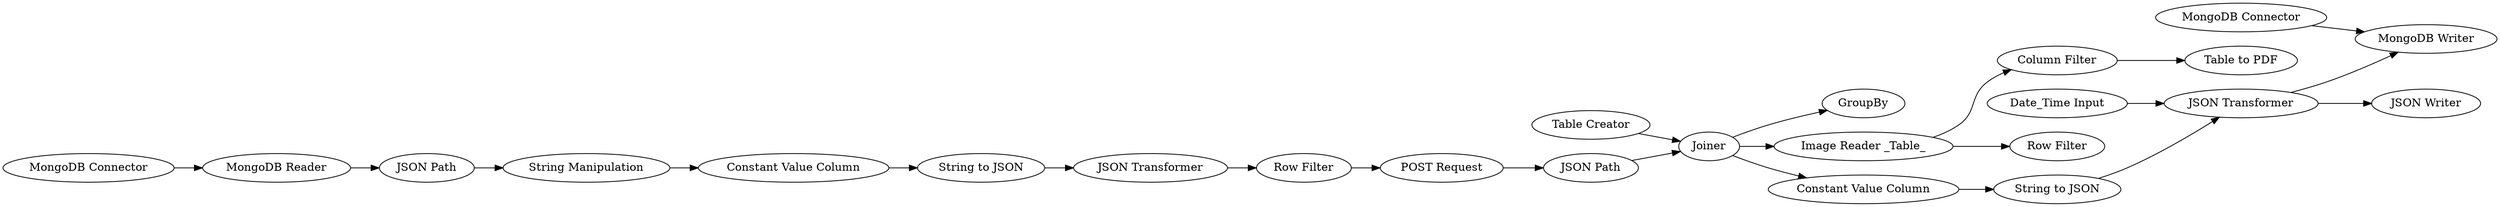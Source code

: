 digraph {
	"9186019637308073773_293" [label=GroupBy]
	"9186019637308073773_277" [label="Column Filter"]
	"9186019637308073773_271" [label="JSON Transformer"]
	"9186019637308073773_282" [label="MongoDB Writer"]
	"9186019637308073773_290" [label="Date_Time Input"]
	"9186019637308073773_273" [label="Row Filter"]
	"9186019637308073773_270" [label="Constant Value Column"]
	"9186019637308073773_291" [label="Table Creator"]
	"9186019637308073773_292" [label=Joiner]
	"9186019637308073773_264" [label="MongoDB Connector"]
	"9186019637308073773_267" [label="JSON Path"]
	"9186019637308073773_269" [label="POST Request"]
	"9186019637308073773_288" [label="JSON Transformer"]
	"9186019637308073773_272" [label="String to JSON"]
	"9186019637308073773_295" [label="Row Filter"]
	"9186019637308073773_275" [label="Table to PDF"]
	"9186019637308073773_279" [label="Image Reader _Table_"]
	"9186019637308073773_294" [label="JSON Writer"]
	"9186019637308073773_283" [label="Constant Value Column"]
	"9186019637308073773_287" [label="String to JSON"]
	"9186019637308073773_268" [label="String Manipulation"]
	"9186019637308073773_281" [label="MongoDB Connector"]
	"9186019637308073773_285" [label="JSON Path"]
	"9186019637308073773_266" [label="MongoDB Reader"]
	"9186019637308073773_291" -> "9186019637308073773_292"
	"9186019637308073773_292" -> "9186019637308073773_283"
	"9186019637308073773_266" -> "9186019637308073773_267"
	"9186019637308073773_287" -> "9186019637308073773_288"
	"9186019637308073773_270" -> "9186019637308073773_272"
	"9186019637308073773_277" -> "9186019637308073773_275"
	"9186019637308073773_292" -> "9186019637308073773_279"
	"9186019637308073773_292" -> "9186019637308073773_293"
	"9186019637308073773_271" -> "9186019637308073773_273"
	"9186019637308073773_279" -> "9186019637308073773_295"
	"9186019637308073773_288" -> "9186019637308073773_282"
	"9186019637308073773_283" -> "9186019637308073773_287"
	"9186019637308073773_267" -> "9186019637308073773_268"
	"9186019637308073773_268" -> "9186019637308073773_270"
	"9186019637308073773_290" -> "9186019637308073773_288"
	"9186019637308073773_269" -> "9186019637308073773_285"
	"9186019637308073773_281" -> "9186019637308073773_282"
	"9186019637308073773_288" -> "9186019637308073773_294"
	"9186019637308073773_285" -> "9186019637308073773_292"
	"9186019637308073773_279" -> "9186019637308073773_277"
	"9186019637308073773_273" -> "9186019637308073773_269"
	"9186019637308073773_264" -> "9186019637308073773_266"
	"9186019637308073773_272" -> "9186019637308073773_271"
	rankdir=LR
}

